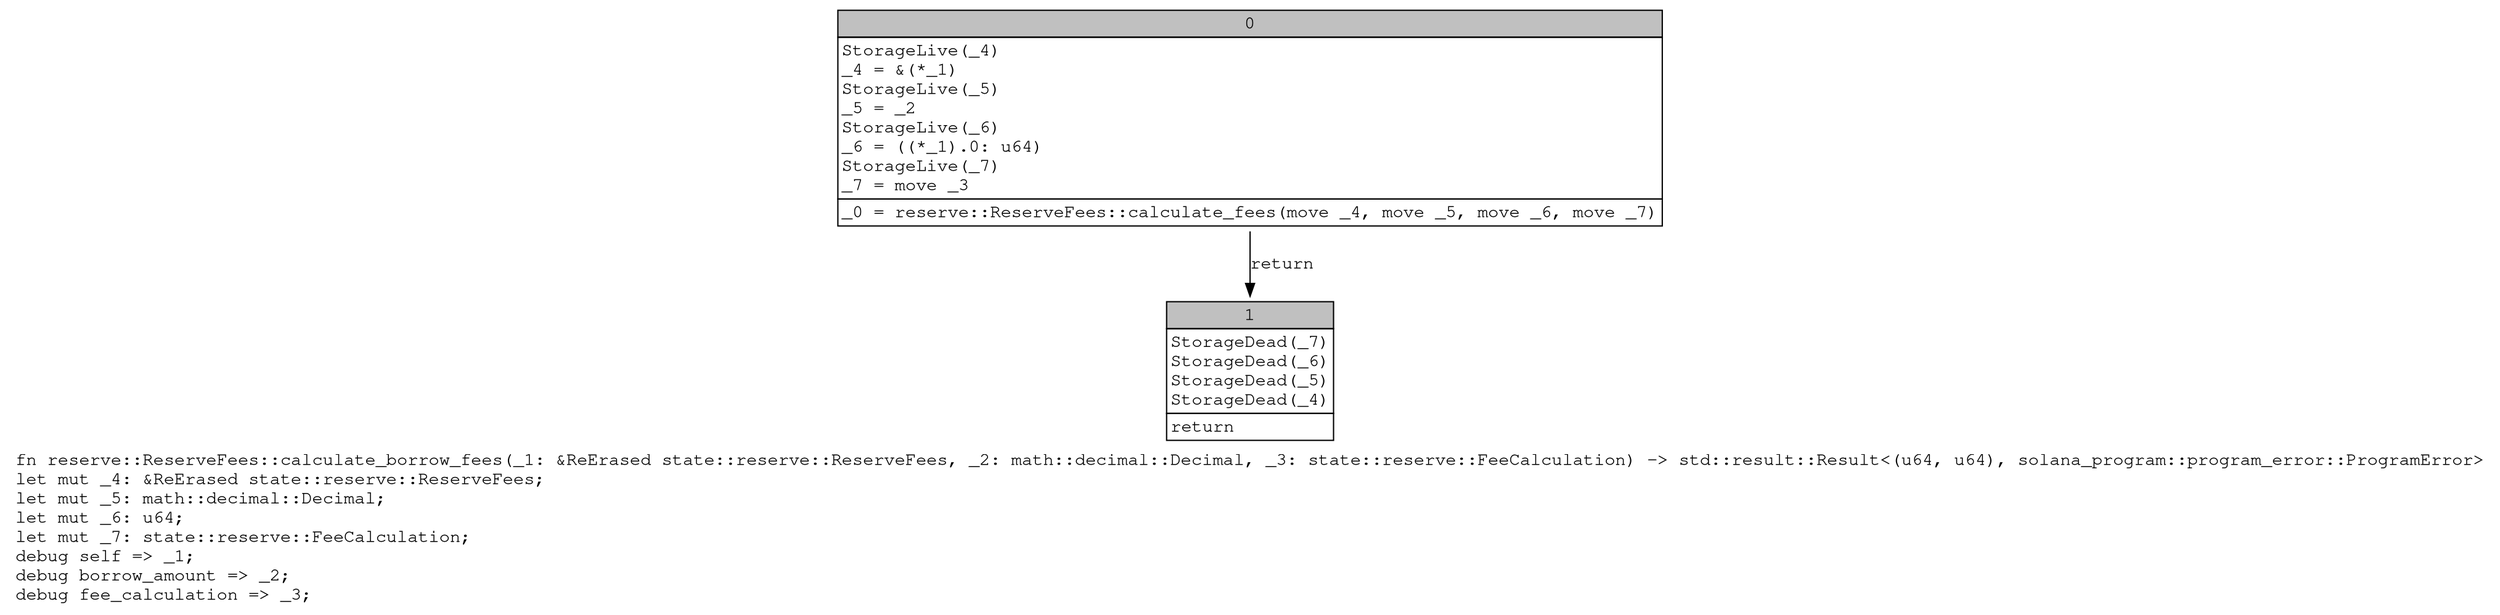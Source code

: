 digraph Mir_0_522 {
    graph [fontname="Courier, monospace"];
    node [fontname="Courier, monospace"];
    edge [fontname="Courier, monospace"];
    label=<fn reserve::ReserveFees::calculate_borrow_fees(_1: &amp;ReErased state::reserve::ReserveFees, _2: math::decimal::Decimal, _3: state::reserve::FeeCalculation) -&gt; std::result::Result&lt;(u64, u64), solana_program::program_error::ProgramError&gt;<br align="left"/>let mut _4: &amp;ReErased state::reserve::ReserveFees;<br align="left"/>let mut _5: math::decimal::Decimal;<br align="left"/>let mut _6: u64;<br align="left"/>let mut _7: state::reserve::FeeCalculation;<br align="left"/>debug self =&gt; _1;<br align="left"/>debug borrow_amount =&gt; _2;<br align="left"/>debug fee_calculation =&gt; _3;<br align="left"/>>;
    bb0__0_522 [shape="none", label=<<table border="0" cellborder="1" cellspacing="0"><tr><td bgcolor="gray" align="center" colspan="1">0</td></tr><tr><td align="left" balign="left">StorageLive(_4)<br/>_4 = &amp;(*_1)<br/>StorageLive(_5)<br/>_5 = _2<br/>StorageLive(_6)<br/>_6 = ((*_1).0: u64)<br/>StorageLive(_7)<br/>_7 = move _3<br/></td></tr><tr><td align="left">_0 = reserve::ReserveFees::calculate_fees(move _4, move _5, move _6, move _7)</td></tr></table>>];
    bb1__0_522 [shape="none", label=<<table border="0" cellborder="1" cellspacing="0"><tr><td bgcolor="gray" align="center" colspan="1">1</td></tr><tr><td align="left" balign="left">StorageDead(_7)<br/>StorageDead(_6)<br/>StorageDead(_5)<br/>StorageDead(_4)<br/></td></tr><tr><td align="left">return</td></tr></table>>];
    bb0__0_522 -> bb1__0_522 [label="return"];
}
